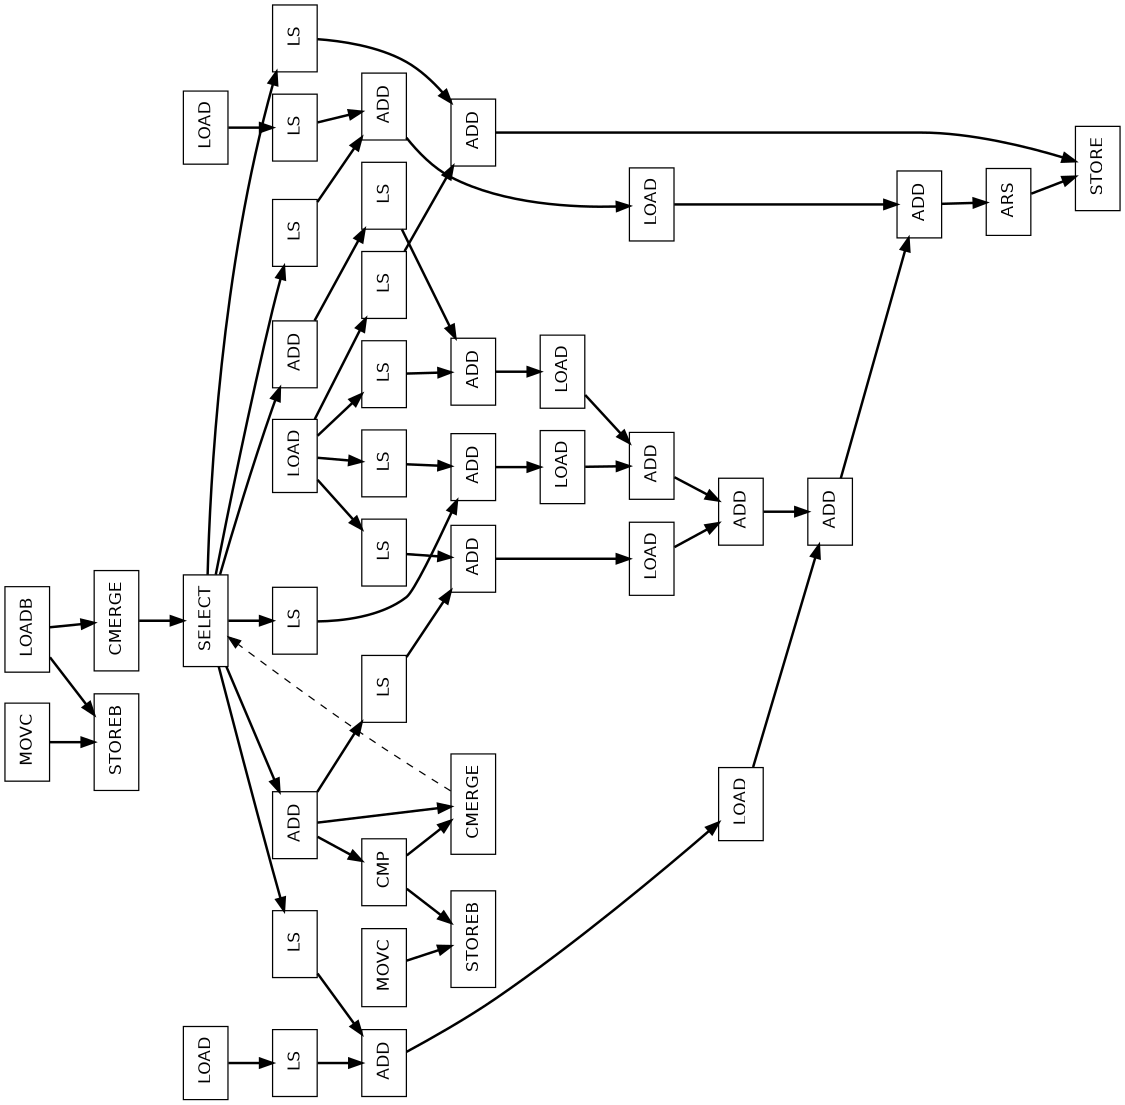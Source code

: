 digraph Region_18 {
	graph [ nslimit = "1000.0",
	orientation = landscape,
		center = true,
	page = "8.5,11",
	compound=true,
	size = "10,7.5" ] ;
"Op_25" [ fontname = "Helvetica" shape = box, label = " LOADB"]
"Op_42" [ fontname = "Helvetica" shape = box, label = " STOREB"]
"Op_43" [ fontname = "Helvetica" shape = box, label = " MOVC"]
"Op_20040" [ fontname = "Helvetica" shape = box, label = " STOREB"]
"Op_20041" [ fontname = "Helvetica" shape = box, label = " MOVC"]
"Op_0" [ fontname = "Helvetica" shape = box, label = " SELECT"]
"Op_1" [ fontname = "Helvetica" shape = box, label = " ADD"]
"Op_2" [ fontname = "Helvetica" shape = box, label = " LOAD"]
"Op_3" [ fontname = "Helvetica" shape = box, label = " STORE"]
"Op_4" [ fontname = "Helvetica" shape = box, label = " ADD"]
"Op_5" [ fontname = "Helvetica" shape = box, label = " LOAD"]
"Op_6" [ fontname = "Helvetica" shape = box, label = " LOAD"]
"Op_7" [ fontname = "Helvetica" shape = box, label = " ADD"]
"Op_8" [ fontname = "Helvetica" shape = box, label = " ARS"]
"Op_9" [ fontname = "Helvetica" shape = box, label = " ADD"]
"Op_10" [ fontname = "Helvetica" shape = box, label = " LOAD"]
"Op_11" [ fontname = "Helvetica" shape = box, label = " LOAD"]
"Op_12" [ fontname = "Helvetica" shape = box, label = " ADD"]
"Op_13" [ fontname = "Helvetica" shape = box, label = " ADD"]
"Op_14" [ fontname = "Helvetica" shape = box, label = " CMP"]
"Op_16" [ fontname = "Helvetica" shape = box, label = " ADD"]
"Op_27" [ fontname = "Helvetica" shape = box, label = " CMERGE"]
"Op_17" [ fontname = "Helvetica" shape = box, label = " LOAD"]
"Op_18" [ fontname = "Helvetica" shape = box, label = " ADD"]
"Op_19" [ fontname = "Helvetica" shape = box, label = " ADD"]
"Op_20" [ fontname = "Helvetica" shape = box, label = " ADD"]
"Op_21" [ fontname = "Helvetica" shape = box, label = " LOAD"]
"Op_22" [ fontname = "Helvetica" shape = box, label = " ADD"]
"Op_23" [ fontname = "Helvetica" shape = box, label = " ADD"]
"Op_24" [ fontname = "Helvetica" shape = box, label = " LOAD"]
"Op_26" [ fontname = "Helvetica" shape = box, label = " CMERGE"]
"Op_28" [ fontname = "Helvetica" shape = box, label = " LS"]
"Op_29" [ fontname = "Helvetica" shape = box, label = " LS"]
"Op_30" [ fontname = "Helvetica" shape = box, label = " LS"]
"Op_31" [ fontname = "Helvetica" shape = box, label = " LS"]
"Op_32" [ fontname = "Helvetica" shape = box, label = " LS"]
"Op_33" [ fontname = "Helvetica" shape = box, label = " LS"]
"Op_34" [ fontname = "Helvetica" shape = box, label = " LS"]
"Op_35" [ fontname = "Helvetica" shape = box, label = " LS"]
"Op_36" [ fontname = "Helvetica" shape = box, label = " LS"]
"Op_37" [ fontname = "Helvetica" shape = box, label = " LS"]
"Op_38" [ fontname = "Helvetica" shape = box, label = " LS"]
"Op_39" [ fontname = "Helvetica" shape = box, label = " LS"]
"Op_0" -> "Op_13" [style = bold, color = black];
"Op_0" -> "Op_19" [style = bold, color = black];
"Op_0" -> "Op_29" [style = bold, color = black];
"Op_0" -> "Op_31" [style = bold, color = black];
"Op_0" -> "Op_33" [style = bold, color = black];
"Op_0" -> "Op_39" [style = bold, color = black];
"Op_1" -> "Op_3" [style = bold, color = black];
"Op_2" -> "Op_28" [style = bold, color = black];
"Op_2" -> "Op_34" [style = bold, color = black];
"Op_2" -> "Op_36" [style = bold, color = black];
"Op_2" -> "Op_38" [style = bold, color = black];
"Op_4" -> "Op_6" [style = bold, color = black];
"Op_5" -> "Op_30" [style = bold, color = black];
"Op_6" -> "Op_7" [style = bold, color = black];
"Op_7" -> "Op_8" [style = bold, color = black];
"Op_8" -> "Op_3" [style = bold, color = black];
"Op_9" -> "Op_11" [style = bold, color = black];
"Op_10" -> "Op_32" [style = bold, color = black];
"Op_11" -> "Op_12" [style = bold, color = black];
"Op_12" -> "Op_7" [style = bold, color = black];
"Op_13" -> "Op_14" [style = bold, color = black];
"Op_13" -> "Op_27" [style = bold, color = black];
"Op_13" -> "Op_35" [style = bold, color = black];
"Op_14" -> "Op_27" [style = bold, color = black];
"Op_14" -> "Op_20040" [style = bold, color = black];
"Op_16" -> "Op_17" [style = bold, color = black];
"Op_17" -> "Op_18" [style = bold, color = black];
"Op_18" -> "Op_12" [style = bold, color = black];
"Op_19" -> "Op_37" [style = bold, color = black];
"Op_20" -> "Op_21" [style = bold, color = black];
"Op_21" -> "Op_22" [style = bold, color = black];
"Op_22" -> "Op_18" [style = bold, color = black];
"Op_23" -> "Op_24" [style = bold, color = black];
"Op_24" -> "Op_22" [style = bold, color = black];
"Op_25" -> "Op_26" [style = bold, color = black];
"Op_25" -> "Op_42" [style = bold, color = black];
"Op_26" -> "Op_0" [style = bold, color = black];
"Op_27" -> "Op_0" [style = dashed, color = black];
"Op_37" -> "Op_20" [style = bold, color = black];
"Op_36" -> "Op_20" [style = bold, color = black];
"Op_38" -> "Op_23" [style = bold, color = black];
"Op_35" -> "Op_16" [style = bold, color = black];
"Op_32" -> "Op_9" [style = bold, color = black];
"Op_34" -> "Op_16" [style = bold, color = black];
"Op_28" -> "Op_1" [style = bold, color = black];
"Op_39" -> "Op_23" [style = bold, color = black];
"Op_30" -> "Op_4" [style = bold, color = black];
"Op_29" -> "Op_1" [style = bold, color = black];
"Op_31" -> "Op_4" [style = bold, color = black];
"Op_33" -> "Op_9" [style = bold, color = black];
"Op_20041" -> "Op_20040" [style = bold, color = black];
"Op_43" -> "Op_42" [style = bold, color = black];
}
